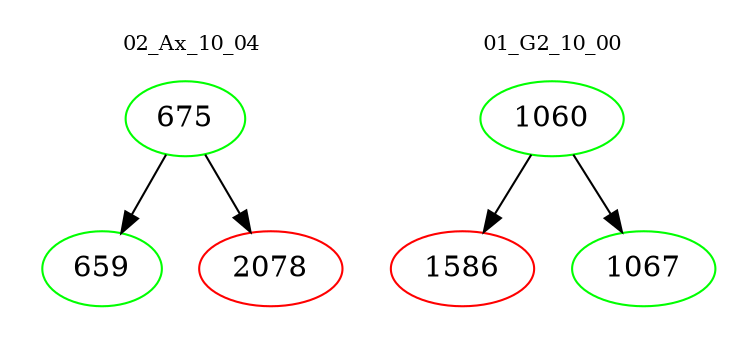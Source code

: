 digraph{
subgraph cluster_0 {
color = white
label = "02_Ax_10_04";
fontsize=10;
T0_675 [label="675", color="green"]
T0_675 -> T0_659 [color="black"]
T0_659 [label="659", color="green"]
T0_675 -> T0_2078 [color="black"]
T0_2078 [label="2078", color="red"]
}
subgraph cluster_1 {
color = white
label = "01_G2_10_00";
fontsize=10;
T1_1060 [label="1060", color="green"]
T1_1060 -> T1_1586 [color="black"]
T1_1586 [label="1586", color="red"]
T1_1060 -> T1_1067 [color="black"]
T1_1067 [label="1067", color="green"]
}
}
